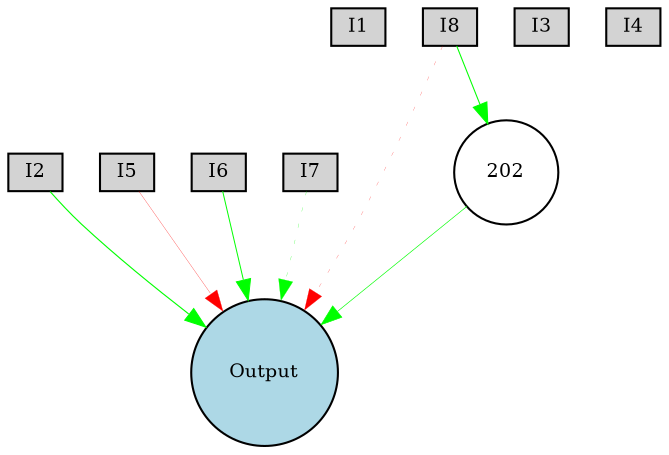 digraph {
	node [fontsize=9 height=0.2 shape=circle width=0.2]
	I1 [fillcolor=lightgray shape=box style=filled]
	I2 [fillcolor=lightgray shape=box style=filled]
	I3 [fillcolor=lightgray shape=box style=filled]
	I4 [fillcolor=lightgray shape=box style=filled]
	I5 [fillcolor=lightgray shape=box style=filled]
	I6 [fillcolor=lightgray shape=box style=filled]
	I7 [fillcolor=lightgray shape=box style=filled]
	I8 [fillcolor=lightgray shape=box style=filled]
	Output [fillcolor=lightblue style=filled]
	202 [fillcolor=white style=filled]
	I8 -> Output [color=red penwidth=0.10085530646354283 style=dotted]
	I8 -> 202 [color=green penwidth=0.5081085075153264 style=solid]
	I7 -> Output [color=green penwidth=0.11362129879074896 style=dotted]
	I6 -> Output [color=green penwidth=0.47646540629792045 style=solid]
	I5 -> Output [color=red penwidth=0.13267685398594758 style=solid]
	I2 -> Output [color=green penwidth=0.5409336493141697 style=solid]
	202 -> Output [color=green penwidth=0.3082135963174163 style=solid]
}
